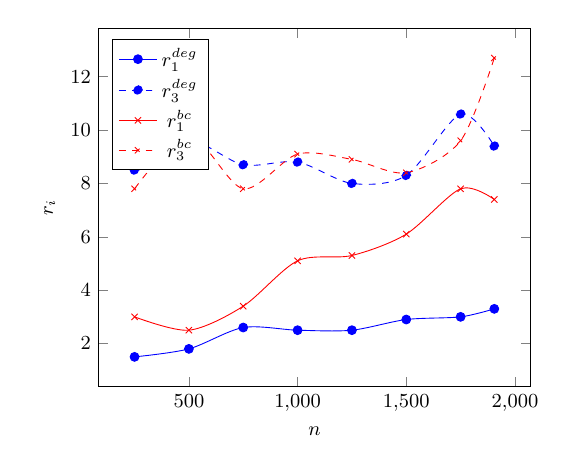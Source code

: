 \tikzstyle{textstyle}=[font=\fontsize{9}{9}\selectfont]
\begin{tikzpicture}[textstyle, scale=0.8]
    \begin{axis}[
        xlabel={$n$},
        ylabel={$r_{i}$},
		legend pos=north west
        ]
        
    \addplot[smooth,mark=*,color=blue] plot coordinates {
		(250,1.5)
		(500,1.8)
		(750,2.6)
		(1000,2.5)
		(1250,2.5)
		(1500,2.9)
		(1750,3.0)
		(1905,3.3)
    };
    \addlegendentry{$r_{1}^{deg}$}
    
    \addplot[smooth,mark=*,color=blue, dashed] plot coordinates {
		(250,8.5)
		(500,9.6)
		(750,8.7)
		(1000,8.8)
		(1250,8.0)
		(1500,8.3)
		(1750,10.6)
		(1905,9.4)
    };
    \addlegendentry{$r_{3}^{deg}$}

    \addplot[smooth,mark=x, color=red] plot coordinates {
		(250,3.0)
		(500,2.5)
		(750,3.4)
		(1000,5.1)
		(1250,5.3)
		(1500,6.1)
		(1750,7.8)
		(1905,7.4)
    };
    \addlegendentry{$r_{1}^{bc}$}
    
    \addplot[smooth,mark=x, color=red, dashed] plot coordinates {
		(250,7.8)
		(500,9.8)
		(750,7.8)
		(1000,9.1)
		(1250,8.9)
		(1500,8.4)
		(1750,9.6)
		(1905,12.7)
    };
    \addlegendentry{$r_{3}^{bc}$}
    
    \end{axis}
\end{tikzpicture}
